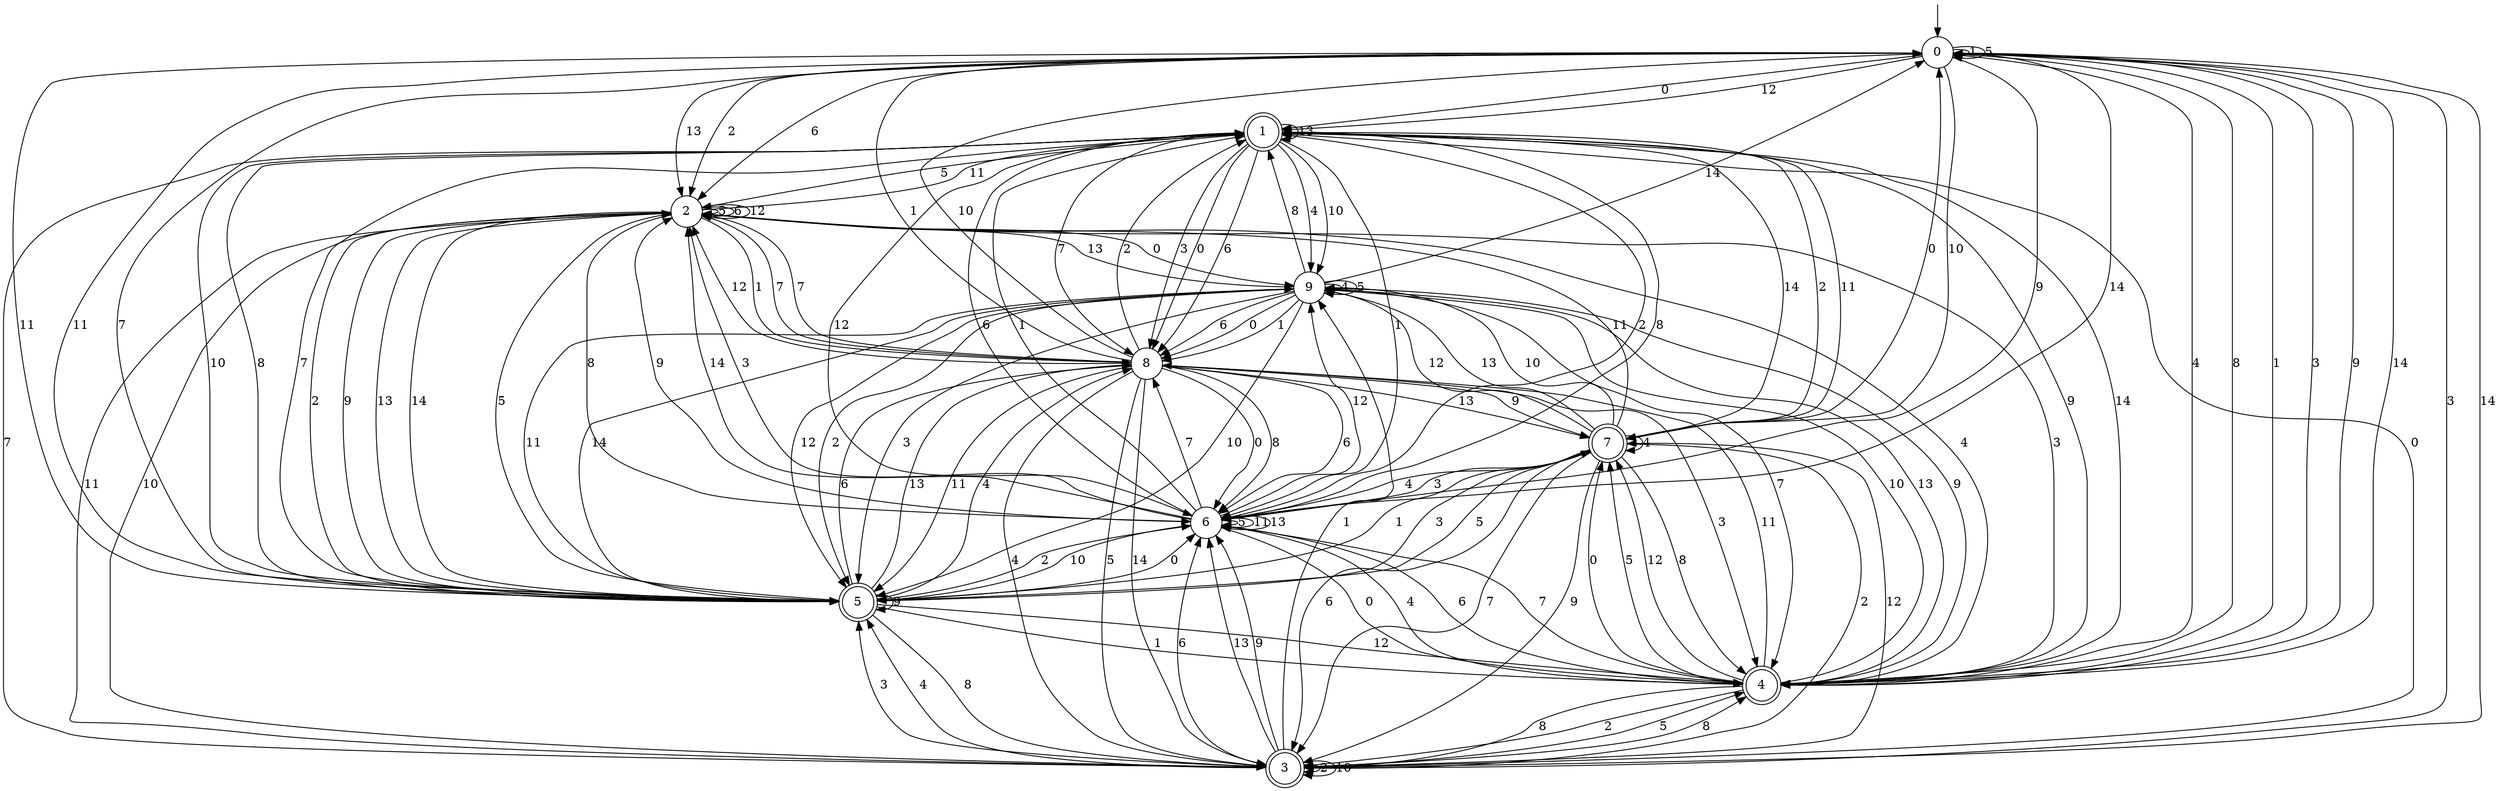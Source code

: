 digraph g {

	s0 [shape="circle" label="0"];
	s1 [shape="doublecircle" label="1"];
	s2 [shape="circle" label="2"];
	s3 [shape="doublecircle" label="3"];
	s4 [shape="doublecircle" label="4"];
	s5 [shape="doublecircle" label="5"];
	s6 [shape="circle" label="6"];
	s7 [shape="doublecircle" label="7"];
	s8 [shape="circle" label="8"];
	s9 [shape="circle" label="9"];
	s0 -> s1 [label="0"];
	s0 -> s0 [label="1"];
	s0 -> s2 [label="2"];
	s0 -> s3 [label="3"];
	s0 -> s4 [label="4"];
	s0 -> s0 [label="5"];
	s0 -> s2 [label="6"];
	s0 -> s5 [label="7"];
	s0 -> s4 [label="8"];
	s0 -> s6 [label="9"];
	s0 -> s7 [label="10"];
	s0 -> s5 [label="11"];
	s0 -> s1 [label="12"];
	s0 -> s2 [label="13"];
	s0 -> s6 [label="14"];
	s1 -> s8 [label="0"];
	s1 -> s6 [label="1"];
	s1 -> s7 [label="2"];
	s1 -> s8 [label="3"];
	s1 -> s9 [label="4"];
	s1 -> s2 [label="5"];
	s1 -> s8 [label="6"];
	s1 -> s8 [label="7"];
	s1 -> s5 [label="8"];
	s1 -> s4 [label="9"];
	s1 -> s9 [label="10"];
	s1 -> s7 [label="11"];
	s1 -> s6 [label="12"];
	s1 -> s1 [label="13"];
	s1 -> s4 [label="14"];
	s2 -> s9 [label="0"];
	s2 -> s8 [label="1"];
	s2 -> s5 [label="2"];
	s2 -> s4 [label="3"];
	s2 -> s4 [label="4"];
	s2 -> s2 [label="5"];
	s2 -> s2 [label="6"];
	s2 -> s8 [label="7"];
	s2 -> s6 [label="8"];
	s2 -> s5 [label="9"];
	s2 -> s3 [label="10"];
	s2 -> s1 [label="11"];
	s2 -> s2 [label="12"];
	s2 -> s5 [label="13"];
	s2 -> s5 [label="14"];
	s3 -> s1 [label="0"];
	s3 -> s9 [label="1"];
	s3 -> s3 [label="2"];
	s3 -> s5 [label="3"];
	s3 -> s5 [label="4"];
	s3 -> s4 [label="5"];
	s3 -> s6 [label="6"];
	s3 -> s1 [label="7"];
	s3 -> s4 [label="8"];
	s3 -> s6 [label="9"];
	s3 -> s3 [label="10"];
	s3 -> s2 [label="11"];
	s3 -> s7 [label="12"];
	s3 -> s6 [label="13"];
	s3 -> s0 [label="14"];
	s4 -> s7 [label="0"];
	s4 -> s0 [label="1"];
	s4 -> s3 [label="2"];
	s4 -> s0 [label="3"];
	s4 -> s6 [label="4"];
	s4 -> s7 [label="5"];
	s4 -> s6 [label="6"];
	s4 -> s6 [label="7"];
	s4 -> s3 [label="8"];
	s4 -> s0 [label="9"];
	s4 -> s9 [label="10"];
	s4 -> s8 [label="11"];
	s4 -> s7 [label="12"];
	s4 -> s9 [label="13"];
	s4 -> s0 [label="14"];
	s5 -> s6 [label="0"];
	s5 -> s4 [label="1"];
	s5 -> s6 [label="2"];
	s5 -> s7 [label="3"];
	s5 -> s8 [label="4"];
	s5 -> s2 [label="5"];
	s5 -> s8 [label="6"];
	s5 -> s1 [label="7"];
	s5 -> s3 [label="8"];
	s5 -> s5 [label="9"];
	s5 -> s1 [label="10"];
	s5 -> s0 [label="11"];
	s5 -> s4 [label="12"];
	s5 -> s8 [label="13"];
	s5 -> s9 [label="14"];
	s6 -> s4 [label="0"];
	s6 -> s1 [label="1"];
	s6 -> s1 [label="2"];
	s6 -> s2 [label="3"];
	s6 -> s7 [label="4"];
	s6 -> s6 [label="5"];
	s6 -> s1 [label="6"];
	s6 -> s8 [label="7"];
	s6 -> s1 [label="8"];
	s6 -> s2 [label="9"];
	s6 -> s5 [label="10"];
	s6 -> s6 [label="11"];
	s6 -> s9 [label="12"];
	s6 -> s6 [label="13"];
	s6 -> s2 [label="14"];
	s7 -> s0 [label="0"];
	s7 -> s5 [label="1"];
	s7 -> s3 [label="2"];
	s7 -> s6 [label="3"];
	s7 -> s7 [label="4"];
	s7 -> s5 [label="5"];
	s7 -> s3 [label="6"];
	s7 -> s3 [label="7"];
	s7 -> s4 [label="8"];
	s7 -> s3 [label="9"];
	s7 -> s9 [label="10"];
	s7 -> s2 [label="11"];
	s7 -> s9 [label="12"];
	s7 -> s9 [label="13"];
	s7 -> s1 [label="14"];
	s8 -> s6 [label="0"];
	s8 -> s0 [label="1"];
	s8 -> s1 [label="2"];
	s8 -> s4 [label="3"];
	s8 -> s3 [label="4"];
	s8 -> s3 [label="5"];
	s8 -> s6 [label="6"];
	s8 -> s2 [label="7"];
	s8 -> s6 [label="8"];
	s8 -> s7 [label="9"];
	s8 -> s0 [label="10"];
	s8 -> s5 [label="11"];
	s8 -> s2 [label="12"];
	s8 -> s7 [label="13"];
	s8 -> s3 [label="14"];
	s9 -> s8 [label="0"];
	s9 -> s8 [label="1"];
	s9 -> s5 [label="2"];
	s9 -> s5 [label="3"];
	s9 -> s9 [label="4"];
	s9 -> s9 [label="5"];
	s9 -> s8 [label="6"];
	s9 -> s4 [label="7"];
	s9 -> s1 [label="8"];
	s9 -> s4 [label="9"];
	s9 -> s5 [label="10"];
	s9 -> s5 [label="11"];
	s9 -> s5 [label="12"];
	s9 -> s2 [label="13"];
	s9 -> s0 [label="14"];

__start0 [label="" shape="none" width="0" height="0"];
__start0 -> s0;

}
